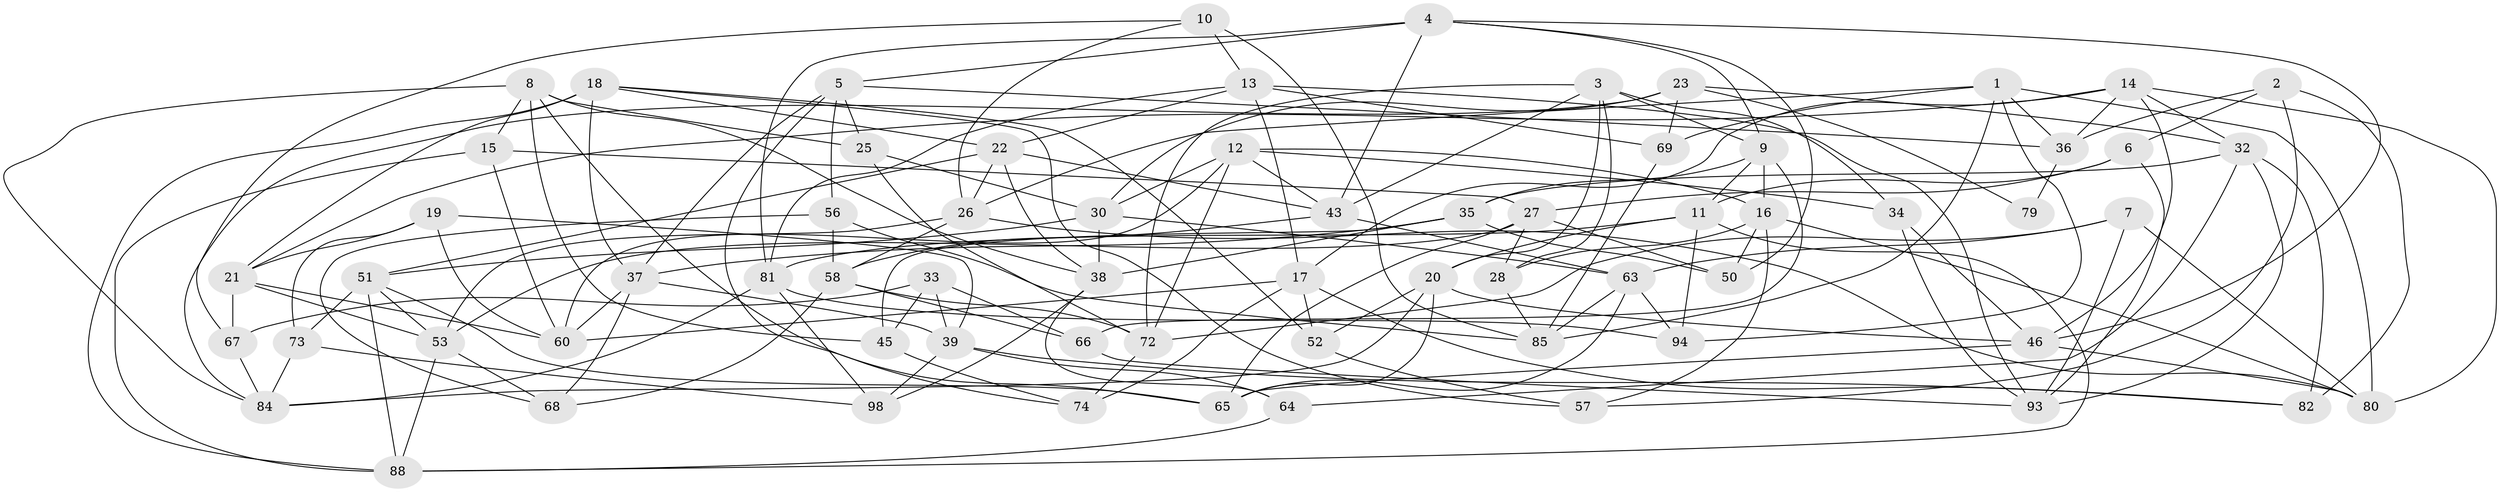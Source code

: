 // Generated by graph-tools (version 1.1) at 2025/24/03/03/25 07:24:22]
// undirected, 67 vertices, 173 edges
graph export_dot {
graph [start="1"]
  node [color=gray90,style=filled];
  1 [super="+78"];
  2;
  3 [super="+42"];
  4 [super="+91"];
  5 [super="+40"];
  6;
  7;
  8 [super="+44"];
  9 [super="+71"];
  10;
  11 [super="+29"];
  12 [super="+103"];
  13 [super="+90"];
  14 [super="+76"];
  15;
  16 [super="+48"];
  17 [super="+59"];
  18 [super="+106"];
  19;
  20 [super="+47"];
  21 [super="+24"];
  22 [super="+75"];
  23 [super="+55"];
  25;
  26 [super="+97"];
  27 [super="+41"];
  28;
  30 [super="+31"];
  32 [super="+77"];
  33;
  34;
  35 [super="+92"];
  36 [super="+61"];
  37 [super="+104"];
  38 [super="+54"];
  39 [super="+62"];
  43 [super="+99"];
  45;
  46 [super="+49"];
  50;
  51 [super="+70"];
  52;
  53 [super="+107"];
  56;
  57;
  58 [super="+102"];
  60 [super="+100"];
  63 [super="+89"];
  64;
  65 [super="+83"];
  66;
  67;
  68;
  69;
  72 [super="+108"];
  73;
  74;
  79;
  80 [super="+86"];
  81 [super="+95"];
  82;
  84 [super="+101"];
  85 [super="+87"];
  88 [super="+105"];
  93 [super="+96"];
  94;
  98;
  1 -- 80;
  1 -- 26;
  1 -- 36;
  1 -- 85;
  1 -- 69;
  1 -- 94;
  2 -- 36;
  2 -- 57;
  2 -- 82;
  2 -- 6;
  3 -- 28;
  3 -- 34;
  3 -- 43;
  3 -- 72;
  3 -- 9;
  3 -- 20;
  4 -- 5;
  4 -- 9;
  4 -- 46;
  4 -- 81;
  4 -- 50;
  4 -- 43;
  5 -- 74;
  5 -- 25;
  5 -- 56;
  5 -- 37;
  5 -- 36;
  6 -- 11;
  6 -- 27;
  6 -- 93;
  7 -- 93;
  7 -- 63;
  7 -- 80;
  7 -- 72;
  8 -- 38;
  8 -- 25;
  8 -- 45;
  8 -- 84;
  8 -- 15;
  8 -- 65;
  9 -- 66;
  9 -- 35;
  9 -- 16;
  9 -- 11;
  10 -- 13;
  10 -- 26;
  10 -- 67;
  10 -- 85;
  11 -- 88;
  11 -- 81;
  11 -- 94;
  11 -- 20;
  12 -- 16;
  12 -- 72;
  12 -- 34;
  12 -- 43;
  12 -- 30;
  12 -- 60;
  13 -- 17;
  13 -- 81;
  13 -- 93;
  13 -- 69;
  13 -- 22;
  14 -- 36;
  14 -- 46;
  14 -- 32;
  14 -- 17;
  14 -- 80;
  14 -- 21;
  15 -- 27;
  15 -- 88;
  15 -- 60;
  16 -- 57;
  16 -- 80;
  16 -- 50;
  16 -- 28;
  17 -- 60;
  17 -- 74;
  17 -- 82;
  17 -- 52;
  18 -- 52;
  18 -- 57;
  18 -- 22;
  18 -- 88;
  18 -- 37;
  18 -- 21;
  19 -- 21;
  19 -- 73;
  19 -- 39;
  19 -- 60;
  20 -- 52;
  20 -- 46;
  20 -- 84;
  20 -- 65;
  21 -- 60;
  21 -- 53;
  21 -- 67;
  22 -- 26;
  22 -- 43;
  22 -- 51;
  22 -- 38;
  23 -- 84;
  23 -- 32;
  23 -- 79 [weight=2];
  23 -- 69;
  23 -- 30;
  25 -- 72;
  25 -- 30;
  26 -- 53;
  26 -- 58;
  26 -- 80;
  27 -- 65;
  27 -- 50;
  27 -- 28;
  27 -- 53;
  28 -- 85;
  30 -- 63;
  30 -- 38;
  30 -- 51;
  32 -- 35;
  32 -- 82;
  32 -- 64;
  32 -- 93;
  33 -- 66;
  33 -- 67;
  33 -- 45;
  33 -- 39;
  34 -- 93;
  34 -- 46;
  35 -- 45;
  35 -- 50;
  35 -- 38;
  35 -- 37;
  36 -- 79 [weight=2];
  37 -- 60;
  37 -- 39;
  37 -- 68;
  38 -- 64;
  38 -- 98;
  39 -- 98;
  39 -- 64;
  39 -- 82;
  43 -- 58;
  43 -- 63;
  45 -- 74;
  46 -- 80;
  46 -- 65;
  51 -- 73;
  51 -- 88;
  51 -- 65;
  51 -- 53;
  52 -- 57;
  53 -- 68;
  53 -- 88;
  56 -- 68;
  56 -- 85;
  56 -- 58;
  58 -- 68;
  58 -- 72;
  58 -- 66;
  63 -- 85;
  63 -- 65;
  63 -- 94;
  64 -- 88;
  66 -- 93;
  67 -- 84;
  69 -- 85;
  72 -- 74;
  73 -- 98;
  73 -- 84;
  81 -- 98;
  81 -- 94;
  81 -- 84;
}
